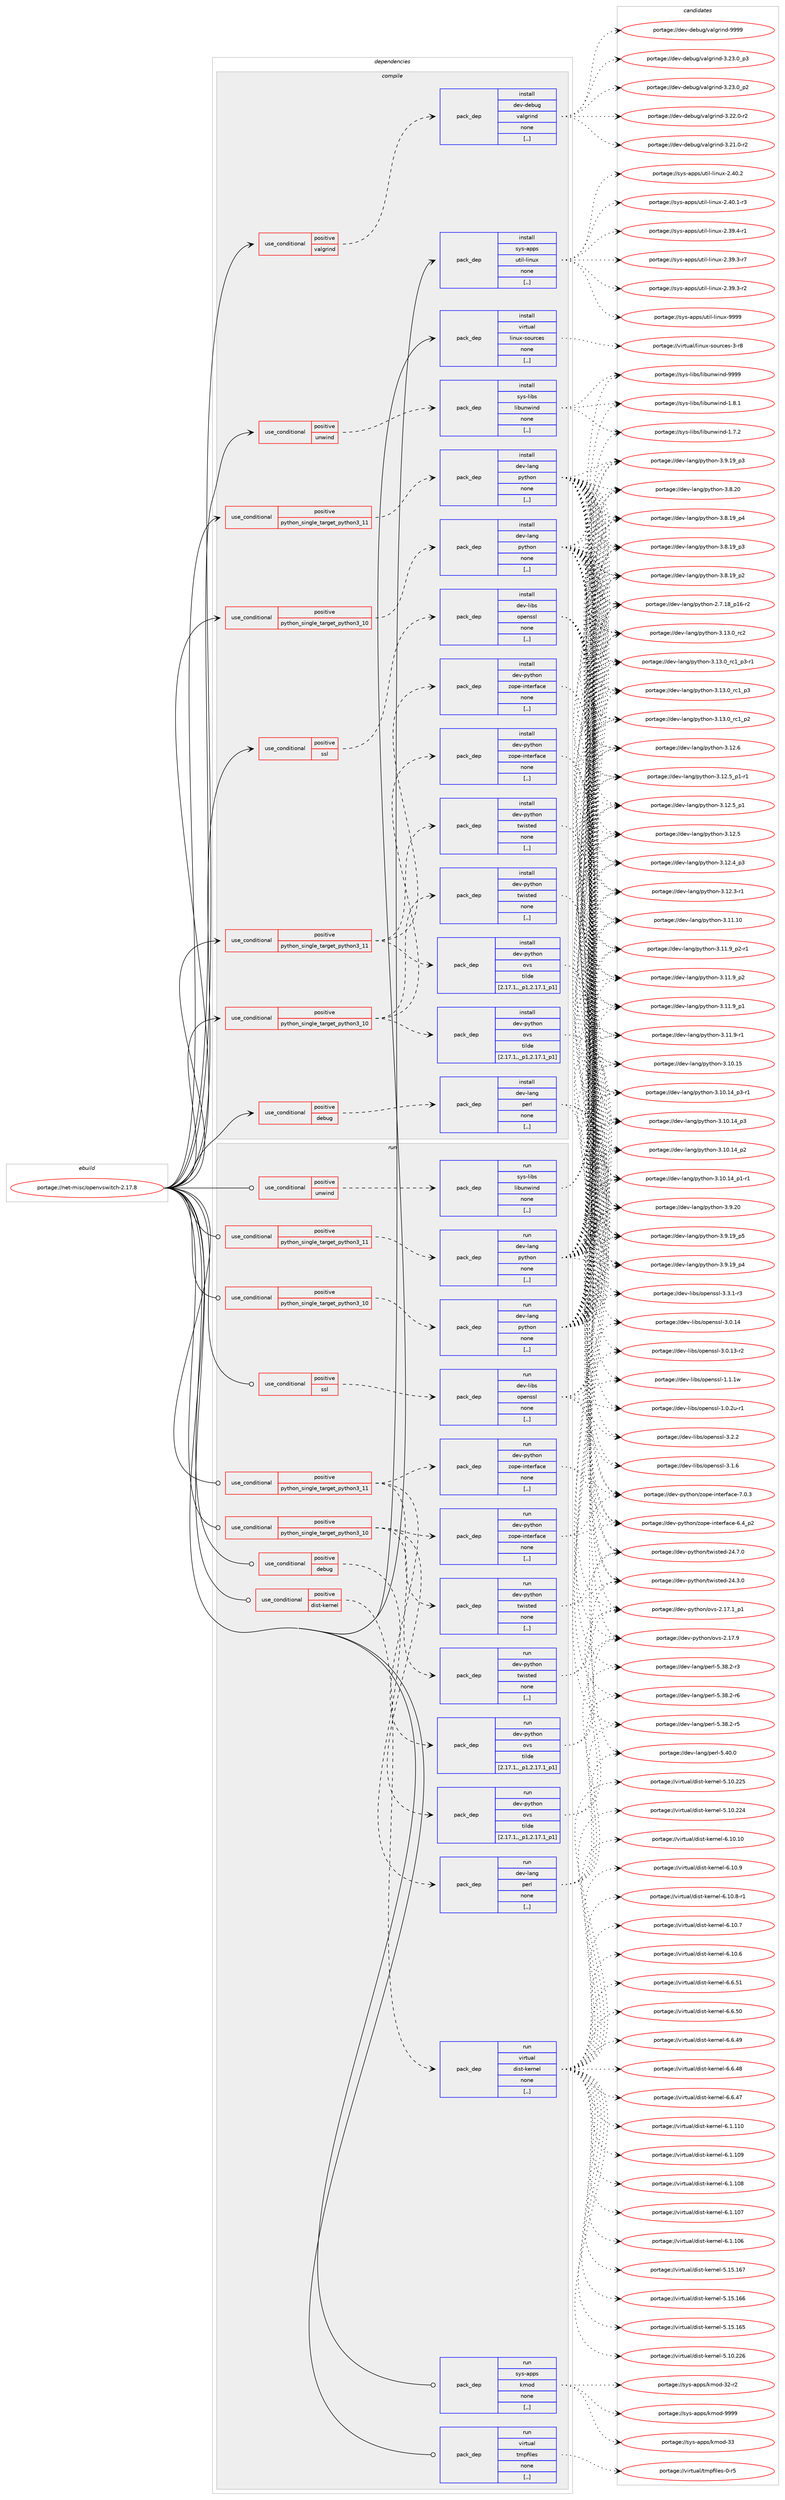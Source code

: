 digraph prolog {

# *************
# Graph options
# *************

newrank=true;
concentrate=true;
compound=true;
graph [rankdir=LR,fontname=Helvetica,fontsize=10,ranksep=1.5];#, ranksep=2.5, nodesep=0.2];
edge  [arrowhead=vee];
node  [fontname=Helvetica,fontsize=10];

# **********
# The ebuild
# **********

subgraph cluster_leftcol {
color=gray;
label=<<i>ebuild</i>>;
id [label="portage://net-misc/openvswitch-2.17.8", color=red, width=4, href="../net-misc/openvswitch-2.17.8.svg"];
}

# ****************
# The dependencies
# ****************

subgraph cluster_midcol {
color=gray;
label=<<i>dependencies</i>>;
subgraph cluster_compile {
fillcolor="#eeeeee";
style=filled;
label=<<i>compile</i>>;
subgraph cond232206 {
dependency884240 [label=<<TABLE BORDER="0" CELLBORDER="1" CELLSPACING="0" CELLPADDING="4"><TR><TD ROWSPAN="3" CELLPADDING="10">use_conditional</TD></TR><TR><TD>positive</TD></TR><TR><TD>debug</TD></TR></TABLE>>, shape=none, color=red];
subgraph pack645580 {
dependency884241 [label=<<TABLE BORDER="0" CELLBORDER="1" CELLSPACING="0" CELLPADDING="4" WIDTH="220"><TR><TD ROWSPAN="6" CELLPADDING="30">pack_dep</TD></TR><TR><TD WIDTH="110">install</TD></TR><TR><TD>dev-lang</TD></TR><TR><TD>perl</TD></TR><TR><TD>none</TD></TR><TR><TD>[,,]</TD></TR></TABLE>>, shape=none, color=blue];
}
dependency884240:e -> dependency884241:w [weight=20,style="dashed",arrowhead="vee"];
}
id:e -> dependency884240:w [weight=20,style="solid",arrowhead="vee"];
subgraph cond232207 {
dependency884242 [label=<<TABLE BORDER="0" CELLBORDER="1" CELLSPACING="0" CELLPADDING="4"><TR><TD ROWSPAN="3" CELLPADDING="10">use_conditional</TD></TR><TR><TD>positive</TD></TR><TR><TD>python_single_target_python3_10</TD></TR></TABLE>>, shape=none, color=red];
subgraph pack645581 {
dependency884243 [label=<<TABLE BORDER="0" CELLBORDER="1" CELLSPACING="0" CELLPADDING="4" WIDTH="220"><TR><TD ROWSPAN="6" CELLPADDING="30">pack_dep</TD></TR><TR><TD WIDTH="110">install</TD></TR><TR><TD>dev-lang</TD></TR><TR><TD>python</TD></TR><TR><TD>none</TD></TR><TR><TD>[,,]</TD></TR></TABLE>>, shape=none, color=blue];
}
dependency884242:e -> dependency884243:w [weight=20,style="dashed",arrowhead="vee"];
}
id:e -> dependency884242:w [weight=20,style="solid",arrowhead="vee"];
subgraph cond232208 {
dependency884244 [label=<<TABLE BORDER="0" CELLBORDER="1" CELLSPACING="0" CELLPADDING="4"><TR><TD ROWSPAN="3" CELLPADDING="10">use_conditional</TD></TR><TR><TD>positive</TD></TR><TR><TD>python_single_target_python3_10</TD></TR></TABLE>>, shape=none, color=red];
subgraph pack645582 {
dependency884245 [label=<<TABLE BORDER="0" CELLBORDER="1" CELLSPACING="0" CELLPADDING="4" WIDTH="220"><TR><TD ROWSPAN="6" CELLPADDING="30">pack_dep</TD></TR><TR><TD WIDTH="110">install</TD></TR><TR><TD>dev-python</TD></TR><TR><TD>ovs</TD></TR><TR><TD>tilde</TD></TR><TR><TD>[2.17.1,,_p1,2.17.1_p1]</TD></TR></TABLE>>, shape=none, color=blue];
}
dependency884244:e -> dependency884245:w [weight=20,style="dashed",arrowhead="vee"];
subgraph pack645583 {
dependency884246 [label=<<TABLE BORDER="0" CELLBORDER="1" CELLSPACING="0" CELLPADDING="4" WIDTH="220"><TR><TD ROWSPAN="6" CELLPADDING="30">pack_dep</TD></TR><TR><TD WIDTH="110">install</TD></TR><TR><TD>dev-python</TD></TR><TR><TD>twisted</TD></TR><TR><TD>none</TD></TR><TR><TD>[,,]</TD></TR></TABLE>>, shape=none, color=blue];
}
dependency884244:e -> dependency884246:w [weight=20,style="dashed",arrowhead="vee"];
subgraph pack645584 {
dependency884247 [label=<<TABLE BORDER="0" CELLBORDER="1" CELLSPACING="0" CELLPADDING="4" WIDTH="220"><TR><TD ROWSPAN="6" CELLPADDING="30">pack_dep</TD></TR><TR><TD WIDTH="110">install</TD></TR><TR><TD>dev-python</TD></TR><TR><TD>zope-interface</TD></TR><TR><TD>none</TD></TR><TR><TD>[,,]</TD></TR></TABLE>>, shape=none, color=blue];
}
dependency884244:e -> dependency884247:w [weight=20,style="dashed",arrowhead="vee"];
}
id:e -> dependency884244:w [weight=20,style="solid",arrowhead="vee"];
subgraph cond232209 {
dependency884248 [label=<<TABLE BORDER="0" CELLBORDER="1" CELLSPACING="0" CELLPADDING="4"><TR><TD ROWSPAN="3" CELLPADDING="10">use_conditional</TD></TR><TR><TD>positive</TD></TR><TR><TD>python_single_target_python3_11</TD></TR></TABLE>>, shape=none, color=red];
subgraph pack645585 {
dependency884249 [label=<<TABLE BORDER="0" CELLBORDER="1" CELLSPACING="0" CELLPADDING="4" WIDTH="220"><TR><TD ROWSPAN="6" CELLPADDING="30">pack_dep</TD></TR><TR><TD WIDTH="110">install</TD></TR><TR><TD>dev-lang</TD></TR><TR><TD>python</TD></TR><TR><TD>none</TD></TR><TR><TD>[,,]</TD></TR></TABLE>>, shape=none, color=blue];
}
dependency884248:e -> dependency884249:w [weight=20,style="dashed",arrowhead="vee"];
}
id:e -> dependency884248:w [weight=20,style="solid",arrowhead="vee"];
subgraph cond232210 {
dependency884250 [label=<<TABLE BORDER="0" CELLBORDER="1" CELLSPACING="0" CELLPADDING="4"><TR><TD ROWSPAN="3" CELLPADDING="10">use_conditional</TD></TR><TR><TD>positive</TD></TR><TR><TD>python_single_target_python3_11</TD></TR></TABLE>>, shape=none, color=red];
subgraph pack645586 {
dependency884251 [label=<<TABLE BORDER="0" CELLBORDER="1" CELLSPACING="0" CELLPADDING="4" WIDTH="220"><TR><TD ROWSPAN="6" CELLPADDING="30">pack_dep</TD></TR><TR><TD WIDTH="110">install</TD></TR><TR><TD>dev-python</TD></TR><TR><TD>ovs</TD></TR><TR><TD>tilde</TD></TR><TR><TD>[2.17.1,,_p1,2.17.1_p1]</TD></TR></TABLE>>, shape=none, color=blue];
}
dependency884250:e -> dependency884251:w [weight=20,style="dashed",arrowhead="vee"];
subgraph pack645587 {
dependency884252 [label=<<TABLE BORDER="0" CELLBORDER="1" CELLSPACING="0" CELLPADDING="4" WIDTH="220"><TR><TD ROWSPAN="6" CELLPADDING="30">pack_dep</TD></TR><TR><TD WIDTH="110">install</TD></TR><TR><TD>dev-python</TD></TR><TR><TD>twisted</TD></TR><TR><TD>none</TD></TR><TR><TD>[,,]</TD></TR></TABLE>>, shape=none, color=blue];
}
dependency884250:e -> dependency884252:w [weight=20,style="dashed",arrowhead="vee"];
subgraph pack645588 {
dependency884253 [label=<<TABLE BORDER="0" CELLBORDER="1" CELLSPACING="0" CELLPADDING="4" WIDTH="220"><TR><TD ROWSPAN="6" CELLPADDING="30">pack_dep</TD></TR><TR><TD WIDTH="110">install</TD></TR><TR><TD>dev-python</TD></TR><TR><TD>zope-interface</TD></TR><TR><TD>none</TD></TR><TR><TD>[,,]</TD></TR></TABLE>>, shape=none, color=blue];
}
dependency884250:e -> dependency884253:w [weight=20,style="dashed",arrowhead="vee"];
}
id:e -> dependency884250:w [weight=20,style="solid",arrowhead="vee"];
subgraph cond232211 {
dependency884254 [label=<<TABLE BORDER="0" CELLBORDER="1" CELLSPACING="0" CELLPADDING="4"><TR><TD ROWSPAN="3" CELLPADDING="10">use_conditional</TD></TR><TR><TD>positive</TD></TR><TR><TD>ssl</TD></TR></TABLE>>, shape=none, color=red];
subgraph pack645589 {
dependency884255 [label=<<TABLE BORDER="0" CELLBORDER="1" CELLSPACING="0" CELLPADDING="4" WIDTH="220"><TR><TD ROWSPAN="6" CELLPADDING="30">pack_dep</TD></TR><TR><TD WIDTH="110">install</TD></TR><TR><TD>dev-libs</TD></TR><TR><TD>openssl</TD></TR><TR><TD>none</TD></TR><TR><TD>[,,]</TD></TR></TABLE>>, shape=none, color=blue];
}
dependency884254:e -> dependency884255:w [weight=20,style="dashed",arrowhead="vee"];
}
id:e -> dependency884254:w [weight=20,style="solid",arrowhead="vee"];
subgraph cond232212 {
dependency884256 [label=<<TABLE BORDER="0" CELLBORDER="1" CELLSPACING="0" CELLPADDING="4"><TR><TD ROWSPAN="3" CELLPADDING="10">use_conditional</TD></TR><TR><TD>positive</TD></TR><TR><TD>unwind</TD></TR></TABLE>>, shape=none, color=red];
subgraph pack645590 {
dependency884257 [label=<<TABLE BORDER="0" CELLBORDER="1" CELLSPACING="0" CELLPADDING="4" WIDTH="220"><TR><TD ROWSPAN="6" CELLPADDING="30">pack_dep</TD></TR><TR><TD WIDTH="110">install</TD></TR><TR><TD>sys-libs</TD></TR><TR><TD>libunwind</TD></TR><TR><TD>none</TD></TR><TR><TD>[,,]</TD></TR></TABLE>>, shape=none, color=blue];
}
dependency884256:e -> dependency884257:w [weight=20,style="dashed",arrowhead="vee"];
}
id:e -> dependency884256:w [weight=20,style="solid",arrowhead="vee"];
subgraph cond232213 {
dependency884258 [label=<<TABLE BORDER="0" CELLBORDER="1" CELLSPACING="0" CELLPADDING="4"><TR><TD ROWSPAN="3" CELLPADDING="10">use_conditional</TD></TR><TR><TD>positive</TD></TR><TR><TD>valgrind</TD></TR></TABLE>>, shape=none, color=red];
subgraph pack645591 {
dependency884259 [label=<<TABLE BORDER="0" CELLBORDER="1" CELLSPACING="0" CELLPADDING="4" WIDTH="220"><TR><TD ROWSPAN="6" CELLPADDING="30">pack_dep</TD></TR><TR><TD WIDTH="110">install</TD></TR><TR><TD>dev-debug</TD></TR><TR><TD>valgrind</TD></TR><TR><TD>none</TD></TR><TR><TD>[,,]</TD></TR></TABLE>>, shape=none, color=blue];
}
dependency884258:e -> dependency884259:w [weight=20,style="dashed",arrowhead="vee"];
}
id:e -> dependency884258:w [weight=20,style="solid",arrowhead="vee"];
subgraph pack645592 {
dependency884260 [label=<<TABLE BORDER="0" CELLBORDER="1" CELLSPACING="0" CELLPADDING="4" WIDTH="220"><TR><TD ROWSPAN="6" CELLPADDING="30">pack_dep</TD></TR><TR><TD WIDTH="110">install</TD></TR><TR><TD>sys-apps</TD></TR><TR><TD>util-linux</TD></TR><TR><TD>none</TD></TR><TR><TD>[,,]</TD></TR></TABLE>>, shape=none, color=blue];
}
id:e -> dependency884260:w [weight=20,style="solid",arrowhead="vee"];
subgraph pack645593 {
dependency884261 [label=<<TABLE BORDER="0" CELLBORDER="1" CELLSPACING="0" CELLPADDING="4" WIDTH="220"><TR><TD ROWSPAN="6" CELLPADDING="30">pack_dep</TD></TR><TR><TD WIDTH="110">install</TD></TR><TR><TD>virtual</TD></TR><TR><TD>linux-sources</TD></TR><TR><TD>none</TD></TR><TR><TD>[,,]</TD></TR></TABLE>>, shape=none, color=blue];
}
id:e -> dependency884261:w [weight=20,style="solid",arrowhead="vee"];
}
subgraph cluster_compileandrun {
fillcolor="#eeeeee";
style=filled;
label=<<i>compile and run</i>>;
}
subgraph cluster_run {
fillcolor="#eeeeee";
style=filled;
label=<<i>run</i>>;
subgraph cond232214 {
dependency884262 [label=<<TABLE BORDER="0" CELLBORDER="1" CELLSPACING="0" CELLPADDING="4"><TR><TD ROWSPAN="3" CELLPADDING="10">use_conditional</TD></TR><TR><TD>positive</TD></TR><TR><TD>debug</TD></TR></TABLE>>, shape=none, color=red];
subgraph pack645594 {
dependency884263 [label=<<TABLE BORDER="0" CELLBORDER="1" CELLSPACING="0" CELLPADDING="4" WIDTH="220"><TR><TD ROWSPAN="6" CELLPADDING="30">pack_dep</TD></TR><TR><TD WIDTH="110">run</TD></TR><TR><TD>dev-lang</TD></TR><TR><TD>perl</TD></TR><TR><TD>none</TD></TR><TR><TD>[,,]</TD></TR></TABLE>>, shape=none, color=blue];
}
dependency884262:e -> dependency884263:w [weight=20,style="dashed",arrowhead="vee"];
}
id:e -> dependency884262:w [weight=20,style="solid",arrowhead="odot"];
subgraph cond232215 {
dependency884264 [label=<<TABLE BORDER="0" CELLBORDER="1" CELLSPACING="0" CELLPADDING="4"><TR><TD ROWSPAN="3" CELLPADDING="10">use_conditional</TD></TR><TR><TD>positive</TD></TR><TR><TD>dist-kernel</TD></TR></TABLE>>, shape=none, color=red];
subgraph pack645595 {
dependency884265 [label=<<TABLE BORDER="0" CELLBORDER="1" CELLSPACING="0" CELLPADDING="4" WIDTH="220"><TR><TD ROWSPAN="6" CELLPADDING="30">pack_dep</TD></TR><TR><TD WIDTH="110">run</TD></TR><TR><TD>virtual</TD></TR><TR><TD>dist-kernel</TD></TR><TR><TD>none</TD></TR><TR><TD>[,,]</TD></TR></TABLE>>, shape=none, color=blue];
}
dependency884264:e -> dependency884265:w [weight=20,style="dashed",arrowhead="vee"];
}
id:e -> dependency884264:w [weight=20,style="solid",arrowhead="odot"];
subgraph cond232216 {
dependency884266 [label=<<TABLE BORDER="0" CELLBORDER="1" CELLSPACING="0" CELLPADDING="4"><TR><TD ROWSPAN="3" CELLPADDING="10">use_conditional</TD></TR><TR><TD>positive</TD></TR><TR><TD>python_single_target_python3_10</TD></TR></TABLE>>, shape=none, color=red];
subgraph pack645596 {
dependency884267 [label=<<TABLE BORDER="0" CELLBORDER="1" CELLSPACING="0" CELLPADDING="4" WIDTH="220"><TR><TD ROWSPAN="6" CELLPADDING="30">pack_dep</TD></TR><TR><TD WIDTH="110">run</TD></TR><TR><TD>dev-lang</TD></TR><TR><TD>python</TD></TR><TR><TD>none</TD></TR><TR><TD>[,,]</TD></TR></TABLE>>, shape=none, color=blue];
}
dependency884266:e -> dependency884267:w [weight=20,style="dashed",arrowhead="vee"];
}
id:e -> dependency884266:w [weight=20,style="solid",arrowhead="odot"];
subgraph cond232217 {
dependency884268 [label=<<TABLE BORDER="0" CELLBORDER="1" CELLSPACING="0" CELLPADDING="4"><TR><TD ROWSPAN="3" CELLPADDING="10">use_conditional</TD></TR><TR><TD>positive</TD></TR><TR><TD>python_single_target_python3_10</TD></TR></TABLE>>, shape=none, color=red];
subgraph pack645597 {
dependency884269 [label=<<TABLE BORDER="0" CELLBORDER="1" CELLSPACING="0" CELLPADDING="4" WIDTH="220"><TR><TD ROWSPAN="6" CELLPADDING="30">pack_dep</TD></TR><TR><TD WIDTH="110">run</TD></TR><TR><TD>dev-python</TD></TR><TR><TD>ovs</TD></TR><TR><TD>tilde</TD></TR><TR><TD>[2.17.1,,_p1,2.17.1_p1]</TD></TR></TABLE>>, shape=none, color=blue];
}
dependency884268:e -> dependency884269:w [weight=20,style="dashed",arrowhead="vee"];
subgraph pack645598 {
dependency884270 [label=<<TABLE BORDER="0" CELLBORDER="1" CELLSPACING="0" CELLPADDING="4" WIDTH="220"><TR><TD ROWSPAN="6" CELLPADDING="30">pack_dep</TD></TR><TR><TD WIDTH="110">run</TD></TR><TR><TD>dev-python</TD></TR><TR><TD>twisted</TD></TR><TR><TD>none</TD></TR><TR><TD>[,,]</TD></TR></TABLE>>, shape=none, color=blue];
}
dependency884268:e -> dependency884270:w [weight=20,style="dashed",arrowhead="vee"];
subgraph pack645599 {
dependency884271 [label=<<TABLE BORDER="0" CELLBORDER="1" CELLSPACING="0" CELLPADDING="4" WIDTH="220"><TR><TD ROWSPAN="6" CELLPADDING="30">pack_dep</TD></TR><TR><TD WIDTH="110">run</TD></TR><TR><TD>dev-python</TD></TR><TR><TD>zope-interface</TD></TR><TR><TD>none</TD></TR><TR><TD>[,,]</TD></TR></TABLE>>, shape=none, color=blue];
}
dependency884268:e -> dependency884271:w [weight=20,style="dashed",arrowhead="vee"];
}
id:e -> dependency884268:w [weight=20,style="solid",arrowhead="odot"];
subgraph cond232218 {
dependency884272 [label=<<TABLE BORDER="0" CELLBORDER="1" CELLSPACING="0" CELLPADDING="4"><TR><TD ROWSPAN="3" CELLPADDING="10">use_conditional</TD></TR><TR><TD>positive</TD></TR><TR><TD>python_single_target_python3_11</TD></TR></TABLE>>, shape=none, color=red];
subgraph pack645600 {
dependency884273 [label=<<TABLE BORDER="0" CELLBORDER="1" CELLSPACING="0" CELLPADDING="4" WIDTH="220"><TR><TD ROWSPAN="6" CELLPADDING="30">pack_dep</TD></TR><TR><TD WIDTH="110">run</TD></TR><TR><TD>dev-lang</TD></TR><TR><TD>python</TD></TR><TR><TD>none</TD></TR><TR><TD>[,,]</TD></TR></TABLE>>, shape=none, color=blue];
}
dependency884272:e -> dependency884273:w [weight=20,style="dashed",arrowhead="vee"];
}
id:e -> dependency884272:w [weight=20,style="solid",arrowhead="odot"];
subgraph cond232219 {
dependency884274 [label=<<TABLE BORDER="0" CELLBORDER="1" CELLSPACING="0" CELLPADDING="4"><TR><TD ROWSPAN="3" CELLPADDING="10">use_conditional</TD></TR><TR><TD>positive</TD></TR><TR><TD>python_single_target_python3_11</TD></TR></TABLE>>, shape=none, color=red];
subgraph pack645601 {
dependency884275 [label=<<TABLE BORDER="0" CELLBORDER="1" CELLSPACING="0" CELLPADDING="4" WIDTH="220"><TR><TD ROWSPAN="6" CELLPADDING="30">pack_dep</TD></TR><TR><TD WIDTH="110">run</TD></TR><TR><TD>dev-python</TD></TR><TR><TD>ovs</TD></TR><TR><TD>tilde</TD></TR><TR><TD>[2.17.1,,_p1,2.17.1_p1]</TD></TR></TABLE>>, shape=none, color=blue];
}
dependency884274:e -> dependency884275:w [weight=20,style="dashed",arrowhead="vee"];
subgraph pack645602 {
dependency884276 [label=<<TABLE BORDER="0" CELLBORDER="1" CELLSPACING="0" CELLPADDING="4" WIDTH="220"><TR><TD ROWSPAN="6" CELLPADDING="30">pack_dep</TD></TR><TR><TD WIDTH="110">run</TD></TR><TR><TD>dev-python</TD></TR><TR><TD>twisted</TD></TR><TR><TD>none</TD></TR><TR><TD>[,,]</TD></TR></TABLE>>, shape=none, color=blue];
}
dependency884274:e -> dependency884276:w [weight=20,style="dashed",arrowhead="vee"];
subgraph pack645603 {
dependency884277 [label=<<TABLE BORDER="0" CELLBORDER="1" CELLSPACING="0" CELLPADDING="4" WIDTH="220"><TR><TD ROWSPAN="6" CELLPADDING="30">pack_dep</TD></TR><TR><TD WIDTH="110">run</TD></TR><TR><TD>dev-python</TD></TR><TR><TD>zope-interface</TD></TR><TR><TD>none</TD></TR><TR><TD>[,,]</TD></TR></TABLE>>, shape=none, color=blue];
}
dependency884274:e -> dependency884277:w [weight=20,style="dashed",arrowhead="vee"];
}
id:e -> dependency884274:w [weight=20,style="solid",arrowhead="odot"];
subgraph cond232220 {
dependency884278 [label=<<TABLE BORDER="0" CELLBORDER="1" CELLSPACING="0" CELLPADDING="4"><TR><TD ROWSPAN="3" CELLPADDING="10">use_conditional</TD></TR><TR><TD>positive</TD></TR><TR><TD>ssl</TD></TR></TABLE>>, shape=none, color=red];
subgraph pack645604 {
dependency884279 [label=<<TABLE BORDER="0" CELLBORDER="1" CELLSPACING="0" CELLPADDING="4" WIDTH="220"><TR><TD ROWSPAN="6" CELLPADDING="30">pack_dep</TD></TR><TR><TD WIDTH="110">run</TD></TR><TR><TD>dev-libs</TD></TR><TR><TD>openssl</TD></TR><TR><TD>none</TD></TR><TR><TD>[,,]</TD></TR></TABLE>>, shape=none, color=blue];
}
dependency884278:e -> dependency884279:w [weight=20,style="dashed",arrowhead="vee"];
}
id:e -> dependency884278:w [weight=20,style="solid",arrowhead="odot"];
subgraph cond232221 {
dependency884280 [label=<<TABLE BORDER="0" CELLBORDER="1" CELLSPACING="0" CELLPADDING="4"><TR><TD ROWSPAN="3" CELLPADDING="10">use_conditional</TD></TR><TR><TD>positive</TD></TR><TR><TD>unwind</TD></TR></TABLE>>, shape=none, color=red];
subgraph pack645605 {
dependency884281 [label=<<TABLE BORDER="0" CELLBORDER="1" CELLSPACING="0" CELLPADDING="4" WIDTH="220"><TR><TD ROWSPAN="6" CELLPADDING="30">pack_dep</TD></TR><TR><TD WIDTH="110">run</TD></TR><TR><TD>sys-libs</TD></TR><TR><TD>libunwind</TD></TR><TR><TD>none</TD></TR><TR><TD>[,,]</TD></TR></TABLE>>, shape=none, color=blue];
}
dependency884280:e -> dependency884281:w [weight=20,style="dashed",arrowhead="vee"];
}
id:e -> dependency884280:w [weight=20,style="solid",arrowhead="odot"];
subgraph pack645606 {
dependency884282 [label=<<TABLE BORDER="0" CELLBORDER="1" CELLSPACING="0" CELLPADDING="4" WIDTH="220"><TR><TD ROWSPAN="6" CELLPADDING="30">pack_dep</TD></TR><TR><TD WIDTH="110">run</TD></TR><TR><TD>sys-apps</TD></TR><TR><TD>kmod</TD></TR><TR><TD>none</TD></TR><TR><TD>[,,]</TD></TR></TABLE>>, shape=none, color=blue];
}
id:e -> dependency884282:w [weight=20,style="solid",arrowhead="odot"];
subgraph pack645607 {
dependency884283 [label=<<TABLE BORDER="0" CELLBORDER="1" CELLSPACING="0" CELLPADDING="4" WIDTH="220"><TR><TD ROWSPAN="6" CELLPADDING="30">pack_dep</TD></TR><TR><TD WIDTH="110">run</TD></TR><TR><TD>virtual</TD></TR><TR><TD>tmpfiles</TD></TR><TR><TD>none</TD></TR><TR><TD>[,,]</TD></TR></TABLE>>, shape=none, color=blue];
}
id:e -> dependency884283:w [weight=20,style="solid",arrowhead="odot"];
}
}

# **************
# The candidates
# **************

subgraph cluster_choices {
rank=same;
color=gray;
label=<<i>candidates</i>>;

subgraph choice645580 {
color=black;
nodesep=1;
choice10010111845108971101034711210111410845534652484648 [label="portage://dev-lang/perl-5.40.0", color=red, width=4,href="../dev-lang/perl-5.40.0.svg"];
choice100101118451089711010347112101114108455346515646504511454 [label="portage://dev-lang/perl-5.38.2-r6", color=red, width=4,href="../dev-lang/perl-5.38.2-r6.svg"];
choice100101118451089711010347112101114108455346515646504511453 [label="portage://dev-lang/perl-5.38.2-r5", color=red, width=4,href="../dev-lang/perl-5.38.2-r5.svg"];
choice100101118451089711010347112101114108455346515646504511451 [label="portage://dev-lang/perl-5.38.2-r3", color=red, width=4,href="../dev-lang/perl-5.38.2-r3.svg"];
dependency884241:e -> choice10010111845108971101034711210111410845534652484648:w [style=dotted,weight="100"];
dependency884241:e -> choice100101118451089711010347112101114108455346515646504511454:w [style=dotted,weight="100"];
dependency884241:e -> choice100101118451089711010347112101114108455346515646504511453:w [style=dotted,weight="100"];
dependency884241:e -> choice100101118451089711010347112101114108455346515646504511451:w [style=dotted,weight="100"];
}
subgraph choice645581 {
color=black;
nodesep=1;
choice10010111845108971101034711212111610411111045514649514648951149950 [label="portage://dev-lang/python-3.13.0_rc2", color=red, width=4,href="../dev-lang/python-3.13.0_rc2.svg"];
choice1001011184510897110103471121211161041111104551464951464895114994995112514511449 [label="portage://dev-lang/python-3.13.0_rc1_p3-r1", color=red, width=4,href="../dev-lang/python-3.13.0_rc1_p3-r1.svg"];
choice100101118451089711010347112121116104111110455146495146489511499499511251 [label="portage://dev-lang/python-3.13.0_rc1_p3", color=red, width=4,href="../dev-lang/python-3.13.0_rc1_p3.svg"];
choice100101118451089711010347112121116104111110455146495146489511499499511250 [label="portage://dev-lang/python-3.13.0_rc1_p2", color=red, width=4,href="../dev-lang/python-3.13.0_rc1_p2.svg"];
choice10010111845108971101034711212111610411111045514649504654 [label="portage://dev-lang/python-3.12.6", color=red, width=4,href="../dev-lang/python-3.12.6.svg"];
choice1001011184510897110103471121211161041111104551464950465395112494511449 [label="portage://dev-lang/python-3.12.5_p1-r1", color=red, width=4,href="../dev-lang/python-3.12.5_p1-r1.svg"];
choice100101118451089711010347112121116104111110455146495046539511249 [label="portage://dev-lang/python-3.12.5_p1", color=red, width=4,href="../dev-lang/python-3.12.5_p1.svg"];
choice10010111845108971101034711212111610411111045514649504653 [label="portage://dev-lang/python-3.12.5", color=red, width=4,href="../dev-lang/python-3.12.5.svg"];
choice100101118451089711010347112121116104111110455146495046529511251 [label="portage://dev-lang/python-3.12.4_p3", color=red, width=4,href="../dev-lang/python-3.12.4_p3.svg"];
choice100101118451089711010347112121116104111110455146495046514511449 [label="portage://dev-lang/python-3.12.3-r1", color=red, width=4,href="../dev-lang/python-3.12.3-r1.svg"];
choice1001011184510897110103471121211161041111104551464949464948 [label="portage://dev-lang/python-3.11.10", color=red, width=4,href="../dev-lang/python-3.11.10.svg"];
choice1001011184510897110103471121211161041111104551464949465795112504511449 [label="portage://dev-lang/python-3.11.9_p2-r1", color=red, width=4,href="../dev-lang/python-3.11.9_p2-r1.svg"];
choice100101118451089711010347112121116104111110455146494946579511250 [label="portage://dev-lang/python-3.11.9_p2", color=red, width=4,href="../dev-lang/python-3.11.9_p2.svg"];
choice100101118451089711010347112121116104111110455146494946579511249 [label="portage://dev-lang/python-3.11.9_p1", color=red, width=4,href="../dev-lang/python-3.11.9_p1.svg"];
choice100101118451089711010347112121116104111110455146494946574511449 [label="portage://dev-lang/python-3.11.9-r1", color=red, width=4,href="../dev-lang/python-3.11.9-r1.svg"];
choice1001011184510897110103471121211161041111104551464948464953 [label="portage://dev-lang/python-3.10.15", color=red, width=4,href="../dev-lang/python-3.10.15.svg"];
choice100101118451089711010347112121116104111110455146494846495295112514511449 [label="portage://dev-lang/python-3.10.14_p3-r1", color=red, width=4,href="../dev-lang/python-3.10.14_p3-r1.svg"];
choice10010111845108971101034711212111610411111045514649484649529511251 [label="portage://dev-lang/python-3.10.14_p3", color=red, width=4,href="../dev-lang/python-3.10.14_p3.svg"];
choice10010111845108971101034711212111610411111045514649484649529511250 [label="portage://dev-lang/python-3.10.14_p2", color=red, width=4,href="../dev-lang/python-3.10.14_p2.svg"];
choice100101118451089711010347112121116104111110455146494846495295112494511449 [label="portage://dev-lang/python-3.10.14_p1-r1", color=red, width=4,href="../dev-lang/python-3.10.14_p1-r1.svg"];
choice10010111845108971101034711212111610411111045514657465048 [label="portage://dev-lang/python-3.9.20", color=red, width=4,href="../dev-lang/python-3.9.20.svg"];
choice100101118451089711010347112121116104111110455146574649579511253 [label="portage://dev-lang/python-3.9.19_p5", color=red, width=4,href="../dev-lang/python-3.9.19_p5.svg"];
choice100101118451089711010347112121116104111110455146574649579511252 [label="portage://dev-lang/python-3.9.19_p4", color=red, width=4,href="../dev-lang/python-3.9.19_p4.svg"];
choice100101118451089711010347112121116104111110455146574649579511251 [label="portage://dev-lang/python-3.9.19_p3", color=red, width=4,href="../dev-lang/python-3.9.19_p3.svg"];
choice10010111845108971101034711212111610411111045514656465048 [label="portage://dev-lang/python-3.8.20", color=red, width=4,href="../dev-lang/python-3.8.20.svg"];
choice100101118451089711010347112121116104111110455146564649579511252 [label="portage://dev-lang/python-3.8.19_p4", color=red, width=4,href="../dev-lang/python-3.8.19_p4.svg"];
choice100101118451089711010347112121116104111110455146564649579511251 [label="portage://dev-lang/python-3.8.19_p3", color=red, width=4,href="../dev-lang/python-3.8.19_p3.svg"];
choice100101118451089711010347112121116104111110455146564649579511250 [label="portage://dev-lang/python-3.8.19_p2", color=red, width=4,href="../dev-lang/python-3.8.19_p2.svg"];
choice100101118451089711010347112121116104111110455046554649569511249544511450 [label="portage://dev-lang/python-2.7.18_p16-r2", color=red, width=4,href="../dev-lang/python-2.7.18_p16-r2.svg"];
dependency884243:e -> choice10010111845108971101034711212111610411111045514649514648951149950:w [style=dotted,weight="100"];
dependency884243:e -> choice1001011184510897110103471121211161041111104551464951464895114994995112514511449:w [style=dotted,weight="100"];
dependency884243:e -> choice100101118451089711010347112121116104111110455146495146489511499499511251:w [style=dotted,weight="100"];
dependency884243:e -> choice100101118451089711010347112121116104111110455146495146489511499499511250:w [style=dotted,weight="100"];
dependency884243:e -> choice10010111845108971101034711212111610411111045514649504654:w [style=dotted,weight="100"];
dependency884243:e -> choice1001011184510897110103471121211161041111104551464950465395112494511449:w [style=dotted,weight="100"];
dependency884243:e -> choice100101118451089711010347112121116104111110455146495046539511249:w [style=dotted,weight="100"];
dependency884243:e -> choice10010111845108971101034711212111610411111045514649504653:w [style=dotted,weight="100"];
dependency884243:e -> choice100101118451089711010347112121116104111110455146495046529511251:w [style=dotted,weight="100"];
dependency884243:e -> choice100101118451089711010347112121116104111110455146495046514511449:w [style=dotted,weight="100"];
dependency884243:e -> choice1001011184510897110103471121211161041111104551464949464948:w [style=dotted,weight="100"];
dependency884243:e -> choice1001011184510897110103471121211161041111104551464949465795112504511449:w [style=dotted,weight="100"];
dependency884243:e -> choice100101118451089711010347112121116104111110455146494946579511250:w [style=dotted,weight="100"];
dependency884243:e -> choice100101118451089711010347112121116104111110455146494946579511249:w [style=dotted,weight="100"];
dependency884243:e -> choice100101118451089711010347112121116104111110455146494946574511449:w [style=dotted,weight="100"];
dependency884243:e -> choice1001011184510897110103471121211161041111104551464948464953:w [style=dotted,weight="100"];
dependency884243:e -> choice100101118451089711010347112121116104111110455146494846495295112514511449:w [style=dotted,weight="100"];
dependency884243:e -> choice10010111845108971101034711212111610411111045514649484649529511251:w [style=dotted,weight="100"];
dependency884243:e -> choice10010111845108971101034711212111610411111045514649484649529511250:w [style=dotted,weight="100"];
dependency884243:e -> choice100101118451089711010347112121116104111110455146494846495295112494511449:w [style=dotted,weight="100"];
dependency884243:e -> choice10010111845108971101034711212111610411111045514657465048:w [style=dotted,weight="100"];
dependency884243:e -> choice100101118451089711010347112121116104111110455146574649579511253:w [style=dotted,weight="100"];
dependency884243:e -> choice100101118451089711010347112121116104111110455146574649579511252:w [style=dotted,weight="100"];
dependency884243:e -> choice100101118451089711010347112121116104111110455146574649579511251:w [style=dotted,weight="100"];
dependency884243:e -> choice10010111845108971101034711212111610411111045514656465048:w [style=dotted,weight="100"];
dependency884243:e -> choice100101118451089711010347112121116104111110455146564649579511252:w [style=dotted,weight="100"];
dependency884243:e -> choice100101118451089711010347112121116104111110455146564649579511251:w [style=dotted,weight="100"];
dependency884243:e -> choice100101118451089711010347112121116104111110455146564649579511250:w [style=dotted,weight="100"];
dependency884243:e -> choice100101118451089711010347112121116104111110455046554649569511249544511450:w [style=dotted,weight="100"];
}
subgraph choice645582 {
color=black;
nodesep=1;
choice100101118451121211161041111104711111811545504649554657 [label="portage://dev-python/ovs-2.17.9", color=red, width=4,href="../dev-python/ovs-2.17.9.svg"];
choice1001011184511212111610411111047111118115455046495546499511249 [label="portage://dev-python/ovs-2.17.1_p1", color=red, width=4,href="../dev-python/ovs-2.17.1_p1.svg"];
dependency884245:e -> choice100101118451121211161041111104711111811545504649554657:w [style=dotted,weight="100"];
dependency884245:e -> choice1001011184511212111610411111047111118115455046495546499511249:w [style=dotted,weight="100"];
}
subgraph choice645583 {
color=black;
nodesep=1;
choice100101118451121211161041111104711611910511511610110045505246554648 [label="portage://dev-python/twisted-24.7.0", color=red, width=4,href="../dev-python/twisted-24.7.0.svg"];
choice100101118451121211161041111104711611910511511610110045505246514648 [label="portage://dev-python/twisted-24.3.0", color=red, width=4,href="../dev-python/twisted-24.3.0.svg"];
dependency884246:e -> choice100101118451121211161041111104711611910511511610110045505246554648:w [style=dotted,weight="100"];
dependency884246:e -> choice100101118451121211161041111104711611910511511610110045505246514648:w [style=dotted,weight="100"];
}
subgraph choice645584 {
color=black;
nodesep=1;
choice1001011184511212111610411111047122111112101451051101161011141029799101455546484651 [label="portage://dev-python/zope-interface-7.0.3", color=red, width=4,href="../dev-python/zope-interface-7.0.3.svg"];
choice1001011184511212111610411111047122111112101451051101161011141029799101455446529511250 [label="portage://dev-python/zope-interface-6.4_p2", color=red, width=4,href="../dev-python/zope-interface-6.4_p2.svg"];
dependency884247:e -> choice1001011184511212111610411111047122111112101451051101161011141029799101455546484651:w [style=dotted,weight="100"];
dependency884247:e -> choice1001011184511212111610411111047122111112101451051101161011141029799101455446529511250:w [style=dotted,weight="100"];
}
subgraph choice645585 {
color=black;
nodesep=1;
choice10010111845108971101034711212111610411111045514649514648951149950 [label="portage://dev-lang/python-3.13.0_rc2", color=red, width=4,href="../dev-lang/python-3.13.0_rc2.svg"];
choice1001011184510897110103471121211161041111104551464951464895114994995112514511449 [label="portage://dev-lang/python-3.13.0_rc1_p3-r1", color=red, width=4,href="../dev-lang/python-3.13.0_rc1_p3-r1.svg"];
choice100101118451089711010347112121116104111110455146495146489511499499511251 [label="portage://dev-lang/python-3.13.0_rc1_p3", color=red, width=4,href="../dev-lang/python-3.13.0_rc1_p3.svg"];
choice100101118451089711010347112121116104111110455146495146489511499499511250 [label="portage://dev-lang/python-3.13.0_rc1_p2", color=red, width=4,href="../dev-lang/python-3.13.0_rc1_p2.svg"];
choice10010111845108971101034711212111610411111045514649504654 [label="portage://dev-lang/python-3.12.6", color=red, width=4,href="../dev-lang/python-3.12.6.svg"];
choice1001011184510897110103471121211161041111104551464950465395112494511449 [label="portage://dev-lang/python-3.12.5_p1-r1", color=red, width=4,href="../dev-lang/python-3.12.5_p1-r1.svg"];
choice100101118451089711010347112121116104111110455146495046539511249 [label="portage://dev-lang/python-3.12.5_p1", color=red, width=4,href="../dev-lang/python-3.12.5_p1.svg"];
choice10010111845108971101034711212111610411111045514649504653 [label="portage://dev-lang/python-3.12.5", color=red, width=4,href="../dev-lang/python-3.12.5.svg"];
choice100101118451089711010347112121116104111110455146495046529511251 [label="portage://dev-lang/python-3.12.4_p3", color=red, width=4,href="../dev-lang/python-3.12.4_p3.svg"];
choice100101118451089711010347112121116104111110455146495046514511449 [label="portage://dev-lang/python-3.12.3-r1", color=red, width=4,href="../dev-lang/python-3.12.3-r1.svg"];
choice1001011184510897110103471121211161041111104551464949464948 [label="portage://dev-lang/python-3.11.10", color=red, width=4,href="../dev-lang/python-3.11.10.svg"];
choice1001011184510897110103471121211161041111104551464949465795112504511449 [label="portage://dev-lang/python-3.11.9_p2-r1", color=red, width=4,href="../dev-lang/python-3.11.9_p2-r1.svg"];
choice100101118451089711010347112121116104111110455146494946579511250 [label="portage://dev-lang/python-3.11.9_p2", color=red, width=4,href="../dev-lang/python-3.11.9_p2.svg"];
choice100101118451089711010347112121116104111110455146494946579511249 [label="portage://dev-lang/python-3.11.9_p1", color=red, width=4,href="../dev-lang/python-3.11.9_p1.svg"];
choice100101118451089711010347112121116104111110455146494946574511449 [label="portage://dev-lang/python-3.11.9-r1", color=red, width=4,href="../dev-lang/python-3.11.9-r1.svg"];
choice1001011184510897110103471121211161041111104551464948464953 [label="portage://dev-lang/python-3.10.15", color=red, width=4,href="../dev-lang/python-3.10.15.svg"];
choice100101118451089711010347112121116104111110455146494846495295112514511449 [label="portage://dev-lang/python-3.10.14_p3-r1", color=red, width=4,href="../dev-lang/python-3.10.14_p3-r1.svg"];
choice10010111845108971101034711212111610411111045514649484649529511251 [label="portage://dev-lang/python-3.10.14_p3", color=red, width=4,href="../dev-lang/python-3.10.14_p3.svg"];
choice10010111845108971101034711212111610411111045514649484649529511250 [label="portage://dev-lang/python-3.10.14_p2", color=red, width=4,href="../dev-lang/python-3.10.14_p2.svg"];
choice100101118451089711010347112121116104111110455146494846495295112494511449 [label="portage://dev-lang/python-3.10.14_p1-r1", color=red, width=4,href="../dev-lang/python-3.10.14_p1-r1.svg"];
choice10010111845108971101034711212111610411111045514657465048 [label="portage://dev-lang/python-3.9.20", color=red, width=4,href="../dev-lang/python-3.9.20.svg"];
choice100101118451089711010347112121116104111110455146574649579511253 [label="portage://dev-lang/python-3.9.19_p5", color=red, width=4,href="../dev-lang/python-3.9.19_p5.svg"];
choice100101118451089711010347112121116104111110455146574649579511252 [label="portage://dev-lang/python-3.9.19_p4", color=red, width=4,href="../dev-lang/python-3.9.19_p4.svg"];
choice100101118451089711010347112121116104111110455146574649579511251 [label="portage://dev-lang/python-3.9.19_p3", color=red, width=4,href="../dev-lang/python-3.9.19_p3.svg"];
choice10010111845108971101034711212111610411111045514656465048 [label="portage://dev-lang/python-3.8.20", color=red, width=4,href="../dev-lang/python-3.8.20.svg"];
choice100101118451089711010347112121116104111110455146564649579511252 [label="portage://dev-lang/python-3.8.19_p4", color=red, width=4,href="../dev-lang/python-3.8.19_p4.svg"];
choice100101118451089711010347112121116104111110455146564649579511251 [label="portage://dev-lang/python-3.8.19_p3", color=red, width=4,href="../dev-lang/python-3.8.19_p3.svg"];
choice100101118451089711010347112121116104111110455146564649579511250 [label="portage://dev-lang/python-3.8.19_p2", color=red, width=4,href="../dev-lang/python-3.8.19_p2.svg"];
choice100101118451089711010347112121116104111110455046554649569511249544511450 [label="portage://dev-lang/python-2.7.18_p16-r2", color=red, width=4,href="../dev-lang/python-2.7.18_p16-r2.svg"];
dependency884249:e -> choice10010111845108971101034711212111610411111045514649514648951149950:w [style=dotted,weight="100"];
dependency884249:e -> choice1001011184510897110103471121211161041111104551464951464895114994995112514511449:w [style=dotted,weight="100"];
dependency884249:e -> choice100101118451089711010347112121116104111110455146495146489511499499511251:w [style=dotted,weight="100"];
dependency884249:e -> choice100101118451089711010347112121116104111110455146495146489511499499511250:w [style=dotted,weight="100"];
dependency884249:e -> choice10010111845108971101034711212111610411111045514649504654:w [style=dotted,weight="100"];
dependency884249:e -> choice1001011184510897110103471121211161041111104551464950465395112494511449:w [style=dotted,weight="100"];
dependency884249:e -> choice100101118451089711010347112121116104111110455146495046539511249:w [style=dotted,weight="100"];
dependency884249:e -> choice10010111845108971101034711212111610411111045514649504653:w [style=dotted,weight="100"];
dependency884249:e -> choice100101118451089711010347112121116104111110455146495046529511251:w [style=dotted,weight="100"];
dependency884249:e -> choice100101118451089711010347112121116104111110455146495046514511449:w [style=dotted,weight="100"];
dependency884249:e -> choice1001011184510897110103471121211161041111104551464949464948:w [style=dotted,weight="100"];
dependency884249:e -> choice1001011184510897110103471121211161041111104551464949465795112504511449:w [style=dotted,weight="100"];
dependency884249:e -> choice100101118451089711010347112121116104111110455146494946579511250:w [style=dotted,weight="100"];
dependency884249:e -> choice100101118451089711010347112121116104111110455146494946579511249:w [style=dotted,weight="100"];
dependency884249:e -> choice100101118451089711010347112121116104111110455146494946574511449:w [style=dotted,weight="100"];
dependency884249:e -> choice1001011184510897110103471121211161041111104551464948464953:w [style=dotted,weight="100"];
dependency884249:e -> choice100101118451089711010347112121116104111110455146494846495295112514511449:w [style=dotted,weight="100"];
dependency884249:e -> choice10010111845108971101034711212111610411111045514649484649529511251:w [style=dotted,weight="100"];
dependency884249:e -> choice10010111845108971101034711212111610411111045514649484649529511250:w [style=dotted,weight="100"];
dependency884249:e -> choice100101118451089711010347112121116104111110455146494846495295112494511449:w [style=dotted,weight="100"];
dependency884249:e -> choice10010111845108971101034711212111610411111045514657465048:w [style=dotted,weight="100"];
dependency884249:e -> choice100101118451089711010347112121116104111110455146574649579511253:w [style=dotted,weight="100"];
dependency884249:e -> choice100101118451089711010347112121116104111110455146574649579511252:w [style=dotted,weight="100"];
dependency884249:e -> choice100101118451089711010347112121116104111110455146574649579511251:w [style=dotted,weight="100"];
dependency884249:e -> choice10010111845108971101034711212111610411111045514656465048:w [style=dotted,weight="100"];
dependency884249:e -> choice100101118451089711010347112121116104111110455146564649579511252:w [style=dotted,weight="100"];
dependency884249:e -> choice100101118451089711010347112121116104111110455146564649579511251:w [style=dotted,weight="100"];
dependency884249:e -> choice100101118451089711010347112121116104111110455146564649579511250:w [style=dotted,weight="100"];
dependency884249:e -> choice100101118451089711010347112121116104111110455046554649569511249544511450:w [style=dotted,weight="100"];
}
subgraph choice645586 {
color=black;
nodesep=1;
choice100101118451121211161041111104711111811545504649554657 [label="portage://dev-python/ovs-2.17.9", color=red, width=4,href="../dev-python/ovs-2.17.9.svg"];
choice1001011184511212111610411111047111118115455046495546499511249 [label="portage://dev-python/ovs-2.17.1_p1", color=red, width=4,href="../dev-python/ovs-2.17.1_p1.svg"];
dependency884251:e -> choice100101118451121211161041111104711111811545504649554657:w [style=dotted,weight="100"];
dependency884251:e -> choice1001011184511212111610411111047111118115455046495546499511249:w [style=dotted,weight="100"];
}
subgraph choice645587 {
color=black;
nodesep=1;
choice100101118451121211161041111104711611910511511610110045505246554648 [label="portage://dev-python/twisted-24.7.0", color=red, width=4,href="../dev-python/twisted-24.7.0.svg"];
choice100101118451121211161041111104711611910511511610110045505246514648 [label="portage://dev-python/twisted-24.3.0", color=red, width=4,href="../dev-python/twisted-24.3.0.svg"];
dependency884252:e -> choice100101118451121211161041111104711611910511511610110045505246554648:w [style=dotted,weight="100"];
dependency884252:e -> choice100101118451121211161041111104711611910511511610110045505246514648:w [style=dotted,weight="100"];
}
subgraph choice645588 {
color=black;
nodesep=1;
choice1001011184511212111610411111047122111112101451051101161011141029799101455546484651 [label="portage://dev-python/zope-interface-7.0.3", color=red, width=4,href="../dev-python/zope-interface-7.0.3.svg"];
choice1001011184511212111610411111047122111112101451051101161011141029799101455446529511250 [label="portage://dev-python/zope-interface-6.4_p2", color=red, width=4,href="../dev-python/zope-interface-6.4_p2.svg"];
dependency884253:e -> choice1001011184511212111610411111047122111112101451051101161011141029799101455546484651:w [style=dotted,weight="100"];
dependency884253:e -> choice1001011184511212111610411111047122111112101451051101161011141029799101455446529511250:w [style=dotted,weight="100"];
}
subgraph choice645589 {
color=black;
nodesep=1;
choice1001011184510810598115471111121011101151151084551465146494511451 [label="portage://dev-libs/openssl-3.3.1-r3", color=red, width=4,href="../dev-libs/openssl-3.3.1-r3.svg"];
choice100101118451081059811547111112101110115115108455146504650 [label="portage://dev-libs/openssl-3.2.2", color=red, width=4,href="../dev-libs/openssl-3.2.2.svg"];
choice100101118451081059811547111112101110115115108455146494654 [label="portage://dev-libs/openssl-3.1.6", color=red, width=4,href="../dev-libs/openssl-3.1.6.svg"];
choice10010111845108105981154711111210111011511510845514648464952 [label="portage://dev-libs/openssl-3.0.14", color=red, width=4,href="../dev-libs/openssl-3.0.14.svg"];
choice100101118451081059811547111112101110115115108455146484649514511450 [label="portage://dev-libs/openssl-3.0.13-r2", color=red, width=4,href="../dev-libs/openssl-3.0.13-r2.svg"];
choice100101118451081059811547111112101110115115108454946494649119 [label="portage://dev-libs/openssl-1.1.1w", color=red, width=4,href="../dev-libs/openssl-1.1.1w.svg"];
choice1001011184510810598115471111121011101151151084549464846501174511449 [label="portage://dev-libs/openssl-1.0.2u-r1", color=red, width=4,href="../dev-libs/openssl-1.0.2u-r1.svg"];
dependency884255:e -> choice1001011184510810598115471111121011101151151084551465146494511451:w [style=dotted,weight="100"];
dependency884255:e -> choice100101118451081059811547111112101110115115108455146504650:w [style=dotted,weight="100"];
dependency884255:e -> choice100101118451081059811547111112101110115115108455146494654:w [style=dotted,weight="100"];
dependency884255:e -> choice10010111845108105981154711111210111011511510845514648464952:w [style=dotted,weight="100"];
dependency884255:e -> choice100101118451081059811547111112101110115115108455146484649514511450:w [style=dotted,weight="100"];
dependency884255:e -> choice100101118451081059811547111112101110115115108454946494649119:w [style=dotted,weight="100"];
dependency884255:e -> choice1001011184510810598115471111121011101151151084549464846501174511449:w [style=dotted,weight="100"];
}
subgraph choice645590 {
color=black;
nodesep=1;
choice115121115451081059811547108105981171101191051101004557575757 [label="portage://sys-libs/libunwind-9999", color=red, width=4,href="../sys-libs/libunwind-9999.svg"];
choice11512111545108105981154710810598117110119105110100454946564649 [label="portage://sys-libs/libunwind-1.8.1", color=red, width=4,href="../sys-libs/libunwind-1.8.1.svg"];
choice11512111545108105981154710810598117110119105110100454946554650 [label="portage://sys-libs/libunwind-1.7.2", color=red, width=4,href="../sys-libs/libunwind-1.7.2.svg"];
dependency884257:e -> choice115121115451081059811547108105981171101191051101004557575757:w [style=dotted,weight="100"];
dependency884257:e -> choice11512111545108105981154710810598117110119105110100454946564649:w [style=dotted,weight="100"];
dependency884257:e -> choice11512111545108105981154710810598117110119105110100454946554650:w [style=dotted,weight="100"];
}
subgraph choice645591 {
color=black;
nodesep=1;
choice100101118451001019811710347118971081031141051101004557575757 [label="portage://dev-debug/valgrind-9999", color=red, width=4,href="../dev-debug/valgrind-9999.svg"];
choice10010111845100101981171034711897108103114105110100455146505146489511251 [label="portage://dev-debug/valgrind-3.23.0_p3", color=red, width=4,href="../dev-debug/valgrind-3.23.0_p3.svg"];
choice10010111845100101981171034711897108103114105110100455146505146489511250 [label="portage://dev-debug/valgrind-3.23.0_p2", color=red, width=4,href="../dev-debug/valgrind-3.23.0_p2.svg"];
choice10010111845100101981171034711897108103114105110100455146505046484511450 [label="portage://dev-debug/valgrind-3.22.0-r2", color=red, width=4,href="../dev-debug/valgrind-3.22.0-r2.svg"];
choice10010111845100101981171034711897108103114105110100455146504946484511450 [label="portage://dev-debug/valgrind-3.21.0-r2", color=red, width=4,href="../dev-debug/valgrind-3.21.0-r2.svg"];
dependency884259:e -> choice100101118451001019811710347118971081031141051101004557575757:w [style=dotted,weight="100"];
dependency884259:e -> choice10010111845100101981171034711897108103114105110100455146505146489511251:w [style=dotted,weight="100"];
dependency884259:e -> choice10010111845100101981171034711897108103114105110100455146505146489511250:w [style=dotted,weight="100"];
dependency884259:e -> choice10010111845100101981171034711897108103114105110100455146505046484511450:w [style=dotted,weight="100"];
dependency884259:e -> choice10010111845100101981171034711897108103114105110100455146504946484511450:w [style=dotted,weight="100"];
}
subgraph choice645592 {
color=black;
nodesep=1;
choice115121115459711211211547117116105108451081051101171204557575757 [label="portage://sys-apps/util-linux-9999", color=red, width=4,href="../sys-apps/util-linux-9999.svg"];
choice1151211154597112112115471171161051084510810511011712045504652484650 [label="portage://sys-apps/util-linux-2.40.2", color=red, width=4,href="../sys-apps/util-linux-2.40.2.svg"];
choice11512111545971121121154711711610510845108105110117120455046524846494511451 [label="portage://sys-apps/util-linux-2.40.1-r3", color=red, width=4,href="../sys-apps/util-linux-2.40.1-r3.svg"];
choice11512111545971121121154711711610510845108105110117120455046515746524511449 [label="portage://sys-apps/util-linux-2.39.4-r1", color=red, width=4,href="../sys-apps/util-linux-2.39.4-r1.svg"];
choice11512111545971121121154711711610510845108105110117120455046515746514511455 [label="portage://sys-apps/util-linux-2.39.3-r7", color=red, width=4,href="../sys-apps/util-linux-2.39.3-r7.svg"];
choice11512111545971121121154711711610510845108105110117120455046515746514511450 [label="portage://sys-apps/util-linux-2.39.3-r2", color=red, width=4,href="../sys-apps/util-linux-2.39.3-r2.svg"];
dependency884260:e -> choice115121115459711211211547117116105108451081051101171204557575757:w [style=dotted,weight="100"];
dependency884260:e -> choice1151211154597112112115471171161051084510810511011712045504652484650:w [style=dotted,weight="100"];
dependency884260:e -> choice11512111545971121121154711711610510845108105110117120455046524846494511451:w [style=dotted,weight="100"];
dependency884260:e -> choice11512111545971121121154711711610510845108105110117120455046515746524511449:w [style=dotted,weight="100"];
dependency884260:e -> choice11512111545971121121154711711610510845108105110117120455046515746514511455:w [style=dotted,weight="100"];
dependency884260:e -> choice11512111545971121121154711711610510845108105110117120455046515746514511450:w [style=dotted,weight="100"];
}
subgraph choice645593 {
color=black;
nodesep=1;
choice1181051141161179710847108105110117120451151111171149910111545514511456 [label="portage://virtual/linux-sources-3-r8", color=red, width=4,href="../virtual/linux-sources-3-r8.svg"];
dependency884261:e -> choice1181051141161179710847108105110117120451151111171149910111545514511456:w [style=dotted,weight="100"];
}
subgraph choice645594 {
color=black;
nodesep=1;
choice10010111845108971101034711210111410845534652484648 [label="portage://dev-lang/perl-5.40.0", color=red, width=4,href="../dev-lang/perl-5.40.0.svg"];
choice100101118451089711010347112101114108455346515646504511454 [label="portage://dev-lang/perl-5.38.2-r6", color=red, width=4,href="../dev-lang/perl-5.38.2-r6.svg"];
choice100101118451089711010347112101114108455346515646504511453 [label="portage://dev-lang/perl-5.38.2-r5", color=red, width=4,href="../dev-lang/perl-5.38.2-r5.svg"];
choice100101118451089711010347112101114108455346515646504511451 [label="portage://dev-lang/perl-5.38.2-r3", color=red, width=4,href="../dev-lang/perl-5.38.2-r3.svg"];
dependency884263:e -> choice10010111845108971101034711210111410845534652484648:w [style=dotted,weight="100"];
dependency884263:e -> choice100101118451089711010347112101114108455346515646504511454:w [style=dotted,weight="100"];
dependency884263:e -> choice100101118451089711010347112101114108455346515646504511453:w [style=dotted,weight="100"];
dependency884263:e -> choice100101118451089711010347112101114108455346515646504511451:w [style=dotted,weight="100"];
}
subgraph choice645595 {
color=black;
nodesep=1;
choice1181051141161179710847100105115116451071011141101011084554464948464948 [label="portage://virtual/dist-kernel-6.10.10", color=red, width=4,href="../virtual/dist-kernel-6.10.10.svg"];
choice11810511411611797108471001051151164510710111411010110845544649484657 [label="portage://virtual/dist-kernel-6.10.9", color=red, width=4,href="../virtual/dist-kernel-6.10.9.svg"];
choice118105114116117971084710010511511645107101114110101108455446494846564511449 [label="portage://virtual/dist-kernel-6.10.8-r1", color=red, width=4,href="../virtual/dist-kernel-6.10.8-r1.svg"];
choice11810511411611797108471001051151164510710111411010110845544649484655 [label="portage://virtual/dist-kernel-6.10.7", color=red, width=4,href="../virtual/dist-kernel-6.10.7.svg"];
choice11810511411611797108471001051151164510710111411010110845544649484654 [label="portage://virtual/dist-kernel-6.10.6", color=red, width=4,href="../virtual/dist-kernel-6.10.6.svg"];
choice11810511411611797108471001051151164510710111411010110845544654465349 [label="portage://virtual/dist-kernel-6.6.51", color=red, width=4,href="../virtual/dist-kernel-6.6.51.svg"];
choice11810511411611797108471001051151164510710111411010110845544654465348 [label="portage://virtual/dist-kernel-6.6.50", color=red, width=4,href="../virtual/dist-kernel-6.6.50.svg"];
choice11810511411611797108471001051151164510710111411010110845544654465257 [label="portage://virtual/dist-kernel-6.6.49", color=red, width=4,href="../virtual/dist-kernel-6.6.49.svg"];
choice11810511411611797108471001051151164510710111411010110845544654465256 [label="portage://virtual/dist-kernel-6.6.48", color=red, width=4,href="../virtual/dist-kernel-6.6.48.svg"];
choice11810511411611797108471001051151164510710111411010110845544654465255 [label="portage://virtual/dist-kernel-6.6.47", color=red, width=4,href="../virtual/dist-kernel-6.6.47.svg"];
choice1181051141161179710847100105115116451071011141101011084554464946494948 [label="portage://virtual/dist-kernel-6.1.110", color=red, width=4,href="../virtual/dist-kernel-6.1.110.svg"];
choice1181051141161179710847100105115116451071011141101011084554464946494857 [label="portage://virtual/dist-kernel-6.1.109", color=red, width=4,href="../virtual/dist-kernel-6.1.109.svg"];
choice1181051141161179710847100105115116451071011141101011084554464946494856 [label="portage://virtual/dist-kernel-6.1.108", color=red, width=4,href="../virtual/dist-kernel-6.1.108.svg"];
choice1181051141161179710847100105115116451071011141101011084554464946494855 [label="portage://virtual/dist-kernel-6.1.107", color=red, width=4,href="../virtual/dist-kernel-6.1.107.svg"];
choice1181051141161179710847100105115116451071011141101011084554464946494854 [label="portage://virtual/dist-kernel-6.1.106", color=red, width=4,href="../virtual/dist-kernel-6.1.106.svg"];
choice118105114116117971084710010511511645107101114110101108455346495346495455 [label="portage://virtual/dist-kernel-5.15.167", color=red, width=4,href="../virtual/dist-kernel-5.15.167.svg"];
choice118105114116117971084710010511511645107101114110101108455346495346495454 [label="portage://virtual/dist-kernel-5.15.166", color=red, width=4,href="../virtual/dist-kernel-5.15.166.svg"];
choice118105114116117971084710010511511645107101114110101108455346495346495453 [label="portage://virtual/dist-kernel-5.15.165", color=red, width=4,href="../virtual/dist-kernel-5.15.165.svg"];
choice118105114116117971084710010511511645107101114110101108455346494846505054 [label="portage://virtual/dist-kernel-5.10.226", color=red, width=4,href="../virtual/dist-kernel-5.10.226.svg"];
choice118105114116117971084710010511511645107101114110101108455346494846505053 [label="portage://virtual/dist-kernel-5.10.225", color=red, width=4,href="../virtual/dist-kernel-5.10.225.svg"];
choice118105114116117971084710010511511645107101114110101108455346494846505052 [label="portage://virtual/dist-kernel-5.10.224", color=red, width=4,href="../virtual/dist-kernel-5.10.224.svg"];
dependency884265:e -> choice1181051141161179710847100105115116451071011141101011084554464948464948:w [style=dotted,weight="100"];
dependency884265:e -> choice11810511411611797108471001051151164510710111411010110845544649484657:w [style=dotted,weight="100"];
dependency884265:e -> choice118105114116117971084710010511511645107101114110101108455446494846564511449:w [style=dotted,weight="100"];
dependency884265:e -> choice11810511411611797108471001051151164510710111411010110845544649484655:w [style=dotted,weight="100"];
dependency884265:e -> choice11810511411611797108471001051151164510710111411010110845544649484654:w [style=dotted,weight="100"];
dependency884265:e -> choice11810511411611797108471001051151164510710111411010110845544654465349:w [style=dotted,weight="100"];
dependency884265:e -> choice11810511411611797108471001051151164510710111411010110845544654465348:w [style=dotted,weight="100"];
dependency884265:e -> choice11810511411611797108471001051151164510710111411010110845544654465257:w [style=dotted,weight="100"];
dependency884265:e -> choice11810511411611797108471001051151164510710111411010110845544654465256:w [style=dotted,weight="100"];
dependency884265:e -> choice11810511411611797108471001051151164510710111411010110845544654465255:w [style=dotted,weight="100"];
dependency884265:e -> choice1181051141161179710847100105115116451071011141101011084554464946494948:w [style=dotted,weight="100"];
dependency884265:e -> choice1181051141161179710847100105115116451071011141101011084554464946494857:w [style=dotted,weight="100"];
dependency884265:e -> choice1181051141161179710847100105115116451071011141101011084554464946494856:w [style=dotted,weight="100"];
dependency884265:e -> choice1181051141161179710847100105115116451071011141101011084554464946494855:w [style=dotted,weight="100"];
dependency884265:e -> choice1181051141161179710847100105115116451071011141101011084554464946494854:w [style=dotted,weight="100"];
dependency884265:e -> choice118105114116117971084710010511511645107101114110101108455346495346495455:w [style=dotted,weight="100"];
dependency884265:e -> choice118105114116117971084710010511511645107101114110101108455346495346495454:w [style=dotted,weight="100"];
dependency884265:e -> choice118105114116117971084710010511511645107101114110101108455346495346495453:w [style=dotted,weight="100"];
dependency884265:e -> choice118105114116117971084710010511511645107101114110101108455346494846505054:w [style=dotted,weight="100"];
dependency884265:e -> choice118105114116117971084710010511511645107101114110101108455346494846505053:w [style=dotted,weight="100"];
dependency884265:e -> choice118105114116117971084710010511511645107101114110101108455346494846505052:w [style=dotted,weight="100"];
}
subgraph choice645596 {
color=black;
nodesep=1;
choice10010111845108971101034711212111610411111045514649514648951149950 [label="portage://dev-lang/python-3.13.0_rc2", color=red, width=4,href="../dev-lang/python-3.13.0_rc2.svg"];
choice1001011184510897110103471121211161041111104551464951464895114994995112514511449 [label="portage://dev-lang/python-3.13.0_rc1_p3-r1", color=red, width=4,href="../dev-lang/python-3.13.0_rc1_p3-r1.svg"];
choice100101118451089711010347112121116104111110455146495146489511499499511251 [label="portage://dev-lang/python-3.13.0_rc1_p3", color=red, width=4,href="../dev-lang/python-3.13.0_rc1_p3.svg"];
choice100101118451089711010347112121116104111110455146495146489511499499511250 [label="portage://dev-lang/python-3.13.0_rc1_p2", color=red, width=4,href="../dev-lang/python-3.13.0_rc1_p2.svg"];
choice10010111845108971101034711212111610411111045514649504654 [label="portage://dev-lang/python-3.12.6", color=red, width=4,href="../dev-lang/python-3.12.6.svg"];
choice1001011184510897110103471121211161041111104551464950465395112494511449 [label="portage://dev-lang/python-3.12.5_p1-r1", color=red, width=4,href="../dev-lang/python-3.12.5_p1-r1.svg"];
choice100101118451089711010347112121116104111110455146495046539511249 [label="portage://dev-lang/python-3.12.5_p1", color=red, width=4,href="../dev-lang/python-3.12.5_p1.svg"];
choice10010111845108971101034711212111610411111045514649504653 [label="portage://dev-lang/python-3.12.5", color=red, width=4,href="../dev-lang/python-3.12.5.svg"];
choice100101118451089711010347112121116104111110455146495046529511251 [label="portage://dev-lang/python-3.12.4_p3", color=red, width=4,href="../dev-lang/python-3.12.4_p3.svg"];
choice100101118451089711010347112121116104111110455146495046514511449 [label="portage://dev-lang/python-3.12.3-r1", color=red, width=4,href="../dev-lang/python-3.12.3-r1.svg"];
choice1001011184510897110103471121211161041111104551464949464948 [label="portage://dev-lang/python-3.11.10", color=red, width=4,href="../dev-lang/python-3.11.10.svg"];
choice1001011184510897110103471121211161041111104551464949465795112504511449 [label="portage://dev-lang/python-3.11.9_p2-r1", color=red, width=4,href="../dev-lang/python-3.11.9_p2-r1.svg"];
choice100101118451089711010347112121116104111110455146494946579511250 [label="portage://dev-lang/python-3.11.9_p2", color=red, width=4,href="../dev-lang/python-3.11.9_p2.svg"];
choice100101118451089711010347112121116104111110455146494946579511249 [label="portage://dev-lang/python-3.11.9_p1", color=red, width=4,href="../dev-lang/python-3.11.9_p1.svg"];
choice100101118451089711010347112121116104111110455146494946574511449 [label="portage://dev-lang/python-3.11.9-r1", color=red, width=4,href="../dev-lang/python-3.11.9-r1.svg"];
choice1001011184510897110103471121211161041111104551464948464953 [label="portage://dev-lang/python-3.10.15", color=red, width=4,href="../dev-lang/python-3.10.15.svg"];
choice100101118451089711010347112121116104111110455146494846495295112514511449 [label="portage://dev-lang/python-3.10.14_p3-r1", color=red, width=4,href="../dev-lang/python-3.10.14_p3-r1.svg"];
choice10010111845108971101034711212111610411111045514649484649529511251 [label="portage://dev-lang/python-3.10.14_p3", color=red, width=4,href="../dev-lang/python-3.10.14_p3.svg"];
choice10010111845108971101034711212111610411111045514649484649529511250 [label="portage://dev-lang/python-3.10.14_p2", color=red, width=4,href="../dev-lang/python-3.10.14_p2.svg"];
choice100101118451089711010347112121116104111110455146494846495295112494511449 [label="portage://dev-lang/python-3.10.14_p1-r1", color=red, width=4,href="../dev-lang/python-3.10.14_p1-r1.svg"];
choice10010111845108971101034711212111610411111045514657465048 [label="portage://dev-lang/python-3.9.20", color=red, width=4,href="../dev-lang/python-3.9.20.svg"];
choice100101118451089711010347112121116104111110455146574649579511253 [label="portage://dev-lang/python-3.9.19_p5", color=red, width=4,href="../dev-lang/python-3.9.19_p5.svg"];
choice100101118451089711010347112121116104111110455146574649579511252 [label="portage://dev-lang/python-3.9.19_p4", color=red, width=4,href="../dev-lang/python-3.9.19_p4.svg"];
choice100101118451089711010347112121116104111110455146574649579511251 [label="portage://dev-lang/python-3.9.19_p3", color=red, width=4,href="../dev-lang/python-3.9.19_p3.svg"];
choice10010111845108971101034711212111610411111045514656465048 [label="portage://dev-lang/python-3.8.20", color=red, width=4,href="../dev-lang/python-3.8.20.svg"];
choice100101118451089711010347112121116104111110455146564649579511252 [label="portage://dev-lang/python-3.8.19_p4", color=red, width=4,href="../dev-lang/python-3.8.19_p4.svg"];
choice100101118451089711010347112121116104111110455146564649579511251 [label="portage://dev-lang/python-3.8.19_p3", color=red, width=4,href="../dev-lang/python-3.8.19_p3.svg"];
choice100101118451089711010347112121116104111110455146564649579511250 [label="portage://dev-lang/python-3.8.19_p2", color=red, width=4,href="../dev-lang/python-3.8.19_p2.svg"];
choice100101118451089711010347112121116104111110455046554649569511249544511450 [label="portage://dev-lang/python-2.7.18_p16-r2", color=red, width=4,href="../dev-lang/python-2.7.18_p16-r2.svg"];
dependency884267:e -> choice10010111845108971101034711212111610411111045514649514648951149950:w [style=dotted,weight="100"];
dependency884267:e -> choice1001011184510897110103471121211161041111104551464951464895114994995112514511449:w [style=dotted,weight="100"];
dependency884267:e -> choice100101118451089711010347112121116104111110455146495146489511499499511251:w [style=dotted,weight="100"];
dependency884267:e -> choice100101118451089711010347112121116104111110455146495146489511499499511250:w [style=dotted,weight="100"];
dependency884267:e -> choice10010111845108971101034711212111610411111045514649504654:w [style=dotted,weight="100"];
dependency884267:e -> choice1001011184510897110103471121211161041111104551464950465395112494511449:w [style=dotted,weight="100"];
dependency884267:e -> choice100101118451089711010347112121116104111110455146495046539511249:w [style=dotted,weight="100"];
dependency884267:e -> choice10010111845108971101034711212111610411111045514649504653:w [style=dotted,weight="100"];
dependency884267:e -> choice100101118451089711010347112121116104111110455146495046529511251:w [style=dotted,weight="100"];
dependency884267:e -> choice100101118451089711010347112121116104111110455146495046514511449:w [style=dotted,weight="100"];
dependency884267:e -> choice1001011184510897110103471121211161041111104551464949464948:w [style=dotted,weight="100"];
dependency884267:e -> choice1001011184510897110103471121211161041111104551464949465795112504511449:w [style=dotted,weight="100"];
dependency884267:e -> choice100101118451089711010347112121116104111110455146494946579511250:w [style=dotted,weight="100"];
dependency884267:e -> choice100101118451089711010347112121116104111110455146494946579511249:w [style=dotted,weight="100"];
dependency884267:e -> choice100101118451089711010347112121116104111110455146494946574511449:w [style=dotted,weight="100"];
dependency884267:e -> choice1001011184510897110103471121211161041111104551464948464953:w [style=dotted,weight="100"];
dependency884267:e -> choice100101118451089711010347112121116104111110455146494846495295112514511449:w [style=dotted,weight="100"];
dependency884267:e -> choice10010111845108971101034711212111610411111045514649484649529511251:w [style=dotted,weight="100"];
dependency884267:e -> choice10010111845108971101034711212111610411111045514649484649529511250:w [style=dotted,weight="100"];
dependency884267:e -> choice100101118451089711010347112121116104111110455146494846495295112494511449:w [style=dotted,weight="100"];
dependency884267:e -> choice10010111845108971101034711212111610411111045514657465048:w [style=dotted,weight="100"];
dependency884267:e -> choice100101118451089711010347112121116104111110455146574649579511253:w [style=dotted,weight="100"];
dependency884267:e -> choice100101118451089711010347112121116104111110455146574649579511252:w [style=dotted,weight="100"];
dependency884267:e -> choice100101118451089711010347112121116104111110455146574649579511251:w [style=dotted,weight="100"];
dependency884267:e -> choice10010111845108971101034711212111610411111045514656465048:w [style=dotted,weight="100"];
dependency884267:e -> choice100101118451089711010347112121116104111110455146564649579511252:w [style=dotted,weight="100"];
dependency884267:e -> choice100101118451089711010347112121116104111110455146564649579511251:w [style=dotted,weight="100"];
dependency884267:e -> choice100101118451089711010347112121116104111110455146564649579511250:w [style=dotted,weight="100"];
dependency884267:e -> choice100101118451089711010347112121116104111110455046554649569511249544511450:w [style=dotted,weight="100"];
}
subgraph choice645597 {
color=black;
nodesep=1;
choice100101118451121211161041111104711111811545504649554657 [label="portage://dev-python/ovs-2.17.9", color=red, width=4,href="../dev-python/ovs-2.17.9.svg"];
choice1001011184511212111610411111047111118115455046495546499511249 [label="portage://dev-python/ovs-2.17.1_p1", color=red, width=4,href="../dev-python/ovs-2.17.1_p1.svg"];
dependency884269:e -> choice100101118451121211161041111104711111811545504649554657:w [style=dotted,weight="100"];
dependency884269:e -> choice1001011184511212111610411111047111118115455046495546499511249:w [style=dotted,weight="100"];
}
subgraph choice645598 {
color=black;
nodesep=1;
choice100101118451121211161041111104711611910511511610110045505246554648 [label="portage://dev-python/twisted-24.7.0", color=red, width=4,href="../dev-python/twisted-24.7.0.svg"];
choice100101118451121211161041111104711611910511511610110045505246514648 [label="portage://dev-python/twisted-24.3.0", color=red, width=4,href="../dev-python/twisted-24.3.0.svg"];
dependency884270:e -> choice100101118451121211161041111104711611910511511610110045505246554648:w [style=dotted,weight="100"];
dependency884270:e -> choice100101118451121211161041111104711611910511511610110045505246514648:w [style=dotted,weight="100"];
}
subgraph choice645599 {
color=black;
nodesep=1;
choice1001011184511212111610411111047122111112101451051101161011141029799101455546484651 [label="portage://dev-python/zope-interface-7.0.3", color=red, width=4,href="../dev-python/zope-interface-7.0.3.svg"];
choice1001011184511212111610411111047122111112101451051101161011141029799101455446529511250 [label="portage://dev-python/zope-interface-6.4_p2", color=red, width=4,href="../dev-python/zope-interface-6.4_p2.svg"];
dependency884271:e -> choice1001011184511212111610411111047122111112101451051101161011141029799101455546484651:w [style=dotted,weight="100"];
dependency884271:e -> choice1001011184511212111610411111047122111112101451051101161011141029799101455446529511250:w [style=dotted,weight="100"];
}
subgraph choice645600 {
color=black;
nodesep=1;
choice10010111845108971101034711212111610411111045514649514648951149950 [label="portage://dev-lang/python-3.13.0_rc2", color=red, width=4,href="../dev-lang/python-3.13.0_rc2.svg"];
choice1001011184510897110103471121211161041111104551464951464895114994995112514511449 [label="portage://dev-lang/python-3.13.0_rc1_p3-r1", color=red, width=4,href="../dev-lang/python-3.13.0_rc1_p3-r1.svg"];
choice100101118451089711010347112121116104111110455146495146489511499499511251 [label="portage://dev-lang/python-3.13.0_rc1_p3", color=red, width=4,href="../dev-lang/python-3.13.0_rc1_p3.svg"];
choice100101118451089711010347112121116104111110455146495146489511499499511250 [label="portage://dev-lang/python-3.13.0_rc1_p2", color=red, width=4,href="../dev-lang/python-3.13.0_rc1_p2.svg"];
choice10010111845108971101034711212111610411111045514649504654 [label="portage://dev-lang/python-3.12.6", color=red, width=4,href="../dev-lang/python-3.12.6.svg"];
choice1001011184510897110103471121211161041111104551464950465395112494511449 [label="portage://dev-lang/python-3.12.5_p1-r1", color=red, width=4,href="../dev-lang/python-3.12.5_p1-r1.svg"];
choice100101118451089711010347112121116104111110455146495046539511249 [label="portage://dev-lang/python-3.12.5_p1", color=red, width=4,href="../dev-lang/python-3.12.5_p1.svg"];
choice10010111845108971101034711212111610411111045514649504653 [label="portage://dev-lang/python-3.12.5", color=red, width=4,href="../dev-lang/python-3.12.5.svg"];
choice100101118451089711010347112121116104111110455146495046529511251 [label="portage://dev-lang/python-3.12.4_p3", color=red, width=4,href="../dev-lang/python-3.12.4_p3.svg"];
choice100101118451089711010347112121116104111110455146495046514511449 [label="portage://dev-lang/python-3.12.3-r1", color=red, width=4,href="../dev-lang/python-3.12.3-r1.svg"];
choice1001011184510897110103471121211161041111104551464949464948 [label="portage://dev-lang/python-3.11.10", color=red, width=4,href="../dev-lang/python-3.11.10.svg"];
choice1001011184510897110103471121211161041111104551464949465795112504511449 [label="portage://dev-lang/python-3.11.9_p2-r1", color=red, width=4,href="../dev-lang/python-3.11.9_p2-r1.svg"];
choice100101118451089711010347112121116104111110455146494946579511250 [label="portage://dev-lang/python-3.11.9_p2", color=red, width=4,href="../dev-lang/python-3.11.9_p2.svg"];
choice100101118451089711010347112121116104111110455146494946579511249 [label="portage://dev-lang/python-3.11.9_p1", color=red, width=4,href="../dev-lang/python-3.11.9_p1.svg"];
choice100101118451089711010347112121116104111110455146494946574511449 [label="portage://dev-lang/python-3.11.9-r1", color=red, width=4,href="../dev-lang/python-3.11.9-r1.svg"];
choice1001011184510897110103471121211161041111104551464948464953 [label="portage://dev-lang/python-3.10.15", color=red, width=4,href="../dev-lang/python-3.10.15.svg"];
choice100101118451089711010347112121116104111110455146494846495295112514511449 [label="portage://dev-lang/python-3.10.14_p3-r1", color=red, width=4,href="../dev-lang/python-3.10.14_p3-r1.svg"];
choice10010111845108971101034711212111610411111045514649484649529511251 [label="portage://dev-lang/python-3.10.14_p3", color=red, width=4,href="../dev-lang/python-3.10.14_p3.svg"];
choice10010111845108971101034711212111610411111045514649484649529511250 [label="portage://dev-lang/python-3.10.14_p2", color=red, width=4,href="../dev-lang/python-3.10.14_p2.svg"];
choice100101118451089711010347112121116104111110455146494846495295112494511449 [label="portage://dev-lang/python-3.10.14_p1-r1", color=red, width=4,href="../dev-lang/python-3.10.14_p1-r1.svg"];
choice10010111845108971101034711212111610411111045514657465048 [label="portage://dev-lang/python-3.9.20", color=red, width=4,href="../dev-lang/python-3.9.20.svg"];
choice100101118451089711010347112121116104111110455146574649579511253 [label="portage://dev-lang/python-3.9.19_p5", color=red, width=4,href="../dev-lang/python-3.9.19_p5.svg"];
choice100101118451089711010347112121116104111110455146574649579511252 [label="portage://dev-lang/python-3.9.19_p4", color=red, width=4,href="../dev-lang/python-3.9.19_p4.svg"];
choice100101118451089711010347112121116104111110455146574649579511251 [label="portage://dev-lang/python-3.9.19_p3", color=red, width=4,href="../dev-lang/python-3.9.19_p3.svg"];
choice10010111845108971101034711212111610411111045514656465048 [label="portage://dev-lang/python-3.8.20", color=red, width=4,href="../dev-lang/python-3.8.20.svg"];
choice100101118451089711010347112121116104111110455146564649579511252 [label="portage://dev-lang/python-3.8.19_p4", color=red, width=4,href="../dev-lang/python-3.8.19_p4.svg"];
choice100101118451089711010347112121116104111110455146564649579511251 [label="portage://dev-lang/python-3.8.19_p3", color=red, width=4,href="../dev-lang/python-3.8.19_p3.svg"];
choice100101118451089711010347112121116104111110455146564649579511250 [label="portage://dev-lang/python-3.8.19_p2", color=red, width=4,href="../dev-lang/python-3.8.19_p2.svg"];
choice100101118451089711010347112121116104111110455046554649569511249544511450 [label="portage://dev-lang/python-2.7.18_p16-r2", color=red, width=4,href="../dev-lang/python-2.7.18_p16-r2.svg"];
dependency884273:e -> choice10010111845108971101034711212111610411111045514649514648951149950:w [style=dotted,weight="100"];
dependency884273:e -> choice1001011184510897110103471121211161041111104551464951464895114994995112514511449:w [style=dotted,weight="100"];
dependency884273:e -> choice100101118451089711010347112121116104111110455146495146489511499499511251:w [style=dotted,weight="100"];
dependency884273:e -> choice100101118451089711010347112121116104111110455146495146489511499499511250:w [style=dotted,weight="100"];
dependency884273:e -> choice10010111845108971101034711212111610411111045514649504654:w [style=dotted,weight="100"];
dependency884273:e -> choice1001011184510897110103471121211161041111104551464950465395112494511449:w [style=dotted,weight="100"];
dependency884273:e -> choice100101118451089711010347112121116104111110455146495046539511249:w [style=dotted,weight="100"];
dependency884273:e -> choice10010111845108971101034711212111610411111045514649504653:w [style=dotted,weight="100"];
dependency884273:e -> choice100101118451089711010347112121116104111110455146495046529511251:w [style=dotted,weight="100"];
dependency884273:e -> choice100101118451089711010347112121116104111110455146495046514511449:w [style=dotted,weight="100"];
dependency884273:e -> choice1001011184510897110103471121211161041111104551464949464948:w [style=dotted,weight="100"];
dependency884273:e -> choice1001011184510897110103471121211161041111104551464949465795112504511449:w [style=dotted,weight="100"];
dependency884273:e -> choice100101118451089711010347112121116104111110455146494946579511250:w [style=dotted,weight="100"];
dependency884273:e -> choice100101118451089711010347112121116104111110455146494946579511249:w [style=dotted,weight="100"];
dependency884273:e -> choice100101118451089711010347112121116104111110455146494946574511449:w [style=dotted,weight="100"];
dependency884273:e -> choice1001011184510897110103471121211161041111104551464948464953:w [style=dotted,weight="100"];
dependency884273:e -> choice100101118451089711010347112121116104111110455146494846495295112514511449:w [style=dotted,weight="100"];
dependency884273:e -> choice10010111845108971101034711212111610411111045514649484649529511251:w [style=dotted,weight="100"];
dependency884273:e -> choice10010111845108971101034711212111610411111045514649484649529511250:w [style=dotted,weight="100"];
dependency884273:e -> choice100101118451089711010347112121116104111110455146494846495295112494511449:w [style=dotted,weight="100"];
dependency884273:e -> choice10010111845108971101034711212111610411111045514657465048:w [style=dotted,weight="100"];
dependency884273:e -> choice100101118451089711010347112121116104111110455146574649579511253:w [style=dotted,weight="100"];
dependency884273:e -> choice100101118451089711010347112121116104111110455146574649579511252:w [style=dotted,weight="100"];
dependency884273:e -> choice100101118451089711010347112121116104111110455146574649579511251:w [style=dotted,weight="100"];
dependency884273:e -> choice10010111845108971101034711212111610411111045514656465048:w [style=dotted,weight="100"];
dependency884273:e -> choice100101118451089711010347112121116104111110455146564649579511252:w [style=dotted,weight="100"];
dependency884273:e -> choice100101118451089711010347112121116104111110455146564649579511251:w [style=dotted,weight="100"];
dependency884273:e -> choice100101118451089711010347112121116104111110455146564649579511250:w [style=dotted,weight="100"];
dependency884273:e -> choice100101118451089711010347112121116104111110455046554649569511249544511450:w [style=dotted,weight="100"];
}
subgraph choice645601 {
color=black;
nodesep=1;
choice100101118451121211161041111104711111811545504649554657 [label="portage://dev-python/ovs-2.17.9", color=red, width=4,href="../dev-python/ovs-2.17.9.svg"];
choice1001011184511212111610411111047111118115455046495546499511249 [label="portage://dev-python/ovs-2.17.1_p1", color=red, width=4,href="../dev-python/ovs-2.17.1_p1.svg"];
dependency884275:e -> choice100101118451121211161041111104711111811545504649554657:w [style=dotted,weight="100"];
dependency884275:e -> choice1001011184511212111610411111047111118115455046495546499511249:w [style=dotted,weight="100"];
}
subgraph choice645602 {
color=black;
nodesep=1;
choice100101118451121211161041111104711611910511511610110045505246554648 [label="portage://dev-python/twisted-24.7.0", color=red, width=4,href="../dev-python/twisted-24.7.0.svg"];
choice100101118451121211161041111104711611910511511610110045505246514648 [label="portage://dev-python/twisted-24.3.0", color=red, width=4,href="../dev-python/twisted-24.3.0.svg"];
dependency884276:e -> choice100101118451121211161041111104711611910511511610110045505246554648:w [style=dotted,weight="100"];
dependency884276:e -> choice100101118451121211161041111104711611910511511610110045505246514648:w [style=dotted,weight="100"];
}
subgraph choice645603 {
color=black;
nodesep=1;
choice1001011184511212111610411111047122111112101451051101161011141029799101455546484651 [label="portage://dev-python/zope-interface-7.0.3", color=red, width=4,href="../dev-python/zope-interface-7.0.3.svg"];
choice1001011184511212111610411111047122111112101451051101161011141029799101455446529511250 [label="portage://dev-python/zope-interface-6.4_p2", color=red, width=4,href="../dev-python/zope-interface-6.4_p2.svg"];
dependency884277:e -> choice1001011184511212111610411111047122111112101451051101161011141029799101455546484651:w [style=dotted,weight="100"];
dependency884277:e -> choice1001011184511212111610411111047122111112101451051101161011141029799101455446529511250:w [style=dotted,weight="100"];
}
subgraph choice645604 {
color=black;
nodesep=1;
choice1001011184510810598115471111121011101151151084551465146494511451 [label="portage://dev-libs/openssl-3.3.1-r3", color=red, width=4,href="../dev-libs/openssl-3.3.1-r3.svg"];
choice100101118451081059811547111112101110115115108455146504650 [label="portage://dev-libs/openssl-3.2.2", color=red, width=4,href="../dev-libs/openssl-3.2.2.svg"];
choice100101118451081059811547111112101110115115108455146494654 [label="portage://dev-libs/openssl-3.1.6", color=red, width=4,href="../dev-libs/openssl-3.1.6.svg"];
choice10010111845108105981154711111210111011511510845514648464952 [label="portage://dev-libs/openssl-3.0.14", color=red, width=4,href="../dev-libs/openssl-3.0.14.svg"];
choice100101118451081059811547111112101110115115108455146484649514511450 [label="portage://dev-libs/openssl-3.0.13-r2", color=red, width=4,href="../dev-libs/openssl-3.0.13-r2.svg"];
choice100101118451081059811547111112101110115115108454946494649119 [label="portage://dev-libs/openssl-1.1.1w", color=red, width=4,href="../dev-libs/openssl-1.1.1w.svg"];
choice1001011184510810598115471111121011101151151084549464846501174511449 [label="portage://dev-libs/openssl-1.0.2u-r1", color=red, width=4,href="../dev-libs/openssl-1.0.2u-r1.svg"];
dependency884279:e -> choice1001011184510810598115471111121011101151151084551465146494511451:w [style=dotted,weight="100"];
dependency884279:e -> choice100101118451081059811547111112101110115115108455146504650:w [style=dotted,weight="100"];
dependency884279:e -> choice100101118451081059811547111112101110115115108455146494654:w [style=dotted,weight="100"];
dependency884279:e -> choice10010111845108105981154711111210111011511510845514648464952:w [style=dotted,weight="100"];
dependency884279:e -> choice100101118451081059811547111112101110115115108455146484649514511450:w [style=dotted,weight="100"];
dependency884279:e -> choice100101118451081059811547111112101110115115108454946494649119:w [style=dotted,weight="100"];
dependency884279:e -> choice1001011184510810598115471111121011101151151084549464846501174511449:w [style=dotted,weight="100"];
}
subgraph choice645605 {
color=black;
nodesep=1;
choice115121115451081059811547108105981171101191051101004557575757 [label="portage://sys-libs/libunwind-9999", color=red, width=4,href="../sys-libs/libunwind-9999.svg"];
choice11512111545108105981154710810598117110119105110100454946564649 [label="portage://sys-libs/libunwind-1.8.1", color=red, width=4,href="../sys-libs/libunwind-1.8.1.svg"];
choice11512111545108105981154710810598117110119105110100454946554650 [label="portage://sys-libs/libunwind-1.7.2", color=red, width=4,href="../sys-libs/libunwind-1.7.2.svg"];
dependency884281:e -> choice115121115451081059811547108105981171101191051101004557575757:w [style=dotted,weight="100"];
dependency884281:e -> choice11512111545108105981154710810598117110119105110100454946564649:w [style=dotted,weight="100"];
dependency884281:e -> choice11512111545108105981154710810598117110119105110100454946554650:w [style=dotted,weight="100"];
}
subgraph choice645606 {
color=black;
nodesep=1;
choice1151211154597112112115471071091111004557575757 [label="portage://sys-apps/kmod-9999", color=red, width=4,href="../sys-apps/kmod-9999.svg"];
choice115121115459711211211547107109111100455151 [label="portage://sys-apps/kmod-33", color=red, width=4,href="../sys-apps/kmod-33.svg"];
choice1151211154597112112115471071091111004551504511450 [label="portage://sys-apps/kmod-32-r2", color=red, width=4,href="../sys-apps/kmod-32-r2.svg"];
dependency884282:e -> choice1151211154597112112115471071091111004557575757:w [style=dotted,weight="100"];
dependency884282:e -> choice115121115459711211211547107109111100455151:w [style=dotted,weight="100"];
dependency884282:e -> choice1151211154597112112115471071091111004551504511450:w [style=dotted,weight="100"];
}
subgraph choice645607 {
color=black;
nodesep=1;
choice118105114116117971084711610911210210510810111545484511453 [label="portage://virtual/tmpfiles-0-r5", color=red, width=4,href="../virtual/tmpfiles-0-r5.svg"];
dependency884283:e -> choice118105114116117971084711610911210210510810111545484511453:w [style=dotted,weight="100"];
}
}

}
